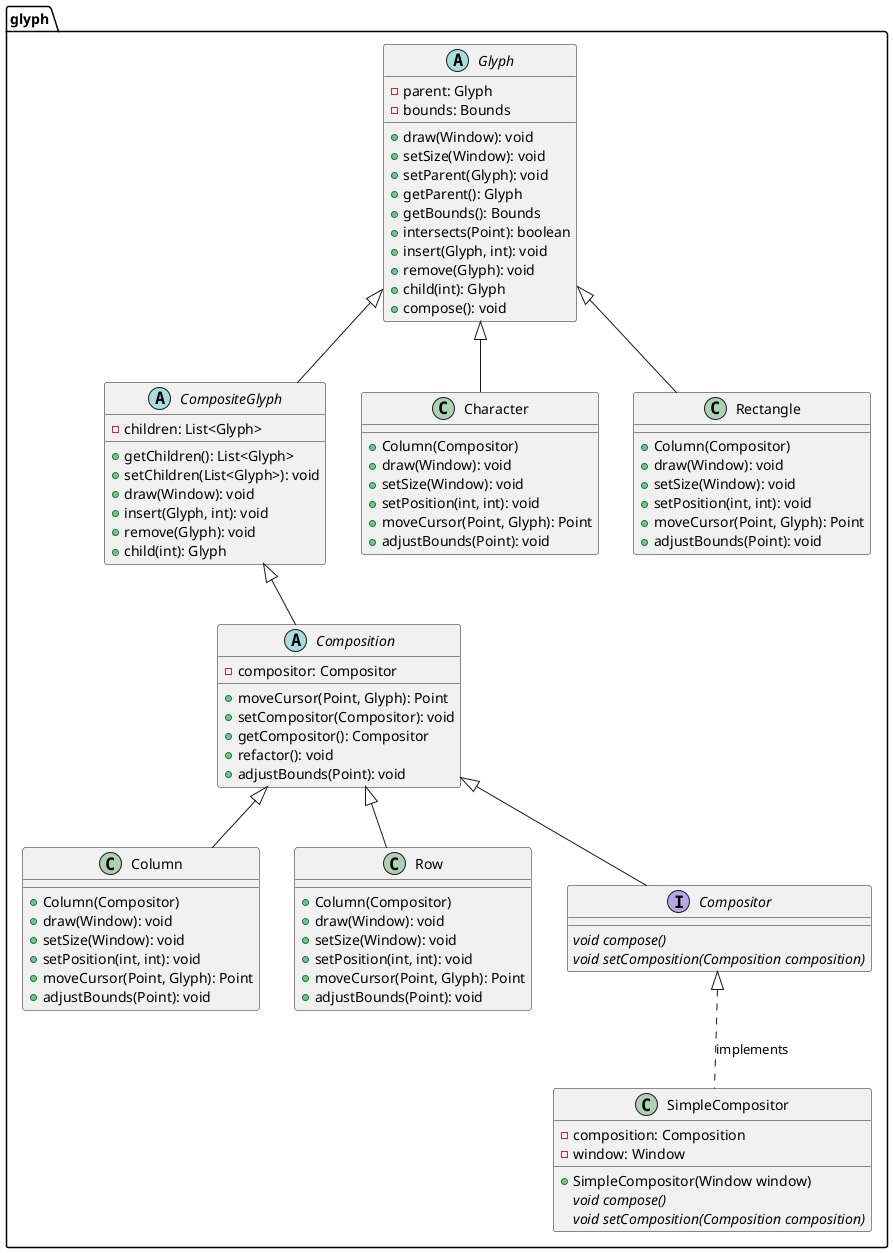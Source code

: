 
@startuml
package glyph {
  abstract class Glyph {
    - parent: Glyph
    - bounds: Bounds
    + draw(Window): void
    + setSize(Window): void
    + setParent(Glyph): void
    + getParent(): Glyph
    + getBounds(): Bounds
    + intersects(Point): boolean
    + insert(Glyph, int): void
    + remove(Glyph): void
    + child(int): Glyph
    + compose(): void
  }
  abstract class CompositeGlyph {
    - children: List<Glyph>
    + getChildren(): List<Glyph>
    + setChildren(List<Glyph>): void
    + draw(Window): void
    + insert(Glyph, int): void
    + remove(Glyph): void
    + child(int): Glyph
  }

  class Column {
    + Column(Compositor)
    + draw(Window): void
    + setSize(Window): void
    + setPosition(int, int): void
    + moveCursor(Point, Glyph): Point
    + adjustBounds(Point): void
  }

  class Row {
      + Column(Compositor)
      + draw(Window): void
      + setSize(Window): void
      + setPosition(int, int): void
      + moveCursor(Point, Glyph): Point
      + adjustBounds(Point): void
    }


    class Character {
      + Column(Compositor)
      + draw(Window): void
      + setSize(Window): void
      + setPosition(int, int): void
      + moveCursor(Point, Glyph): Point
      + adjustBounds(Point): void
    }

    class Rectangle {
      + Column(Compositor)
      + draw(Window): void
      + setSize(Window): void
      + setPosition(int, int): void
      + moveCursor(Point, Glyph): Point
      + adjustBounds(Point): void
    }

    Glyph <|-- CompositeGlyph
    CompositeGlyph <|-- Composition
    Composition <|-- Column
    Composition <|-- Row
    Glyph <|-- Character
    Glyph <|-- Rectangle

    abstract class Composition {
        - compositor: Compositor
        + moveCursor(Point, Glyph): Point
        + setCompositor(Compositor): void
        + getCompositor(): Compositor
        + refactor(): void
        + adjustBounds(Point): void
      }

    interface Compositor {
        {abstract} void compose()
        {abstract} void setComposition(Composition composition)
    }

    class SimpleCompositor {
        - composition: Composition
        - window: Window

        + SimpleCompositor(Window window)
        {abstract} void compose()
        {abstract} void setComposition(Composition composition)
    }

    Composition <|-- Compositor
    Compositor <|.. SimpleCompositor : implements
}
@enduml

